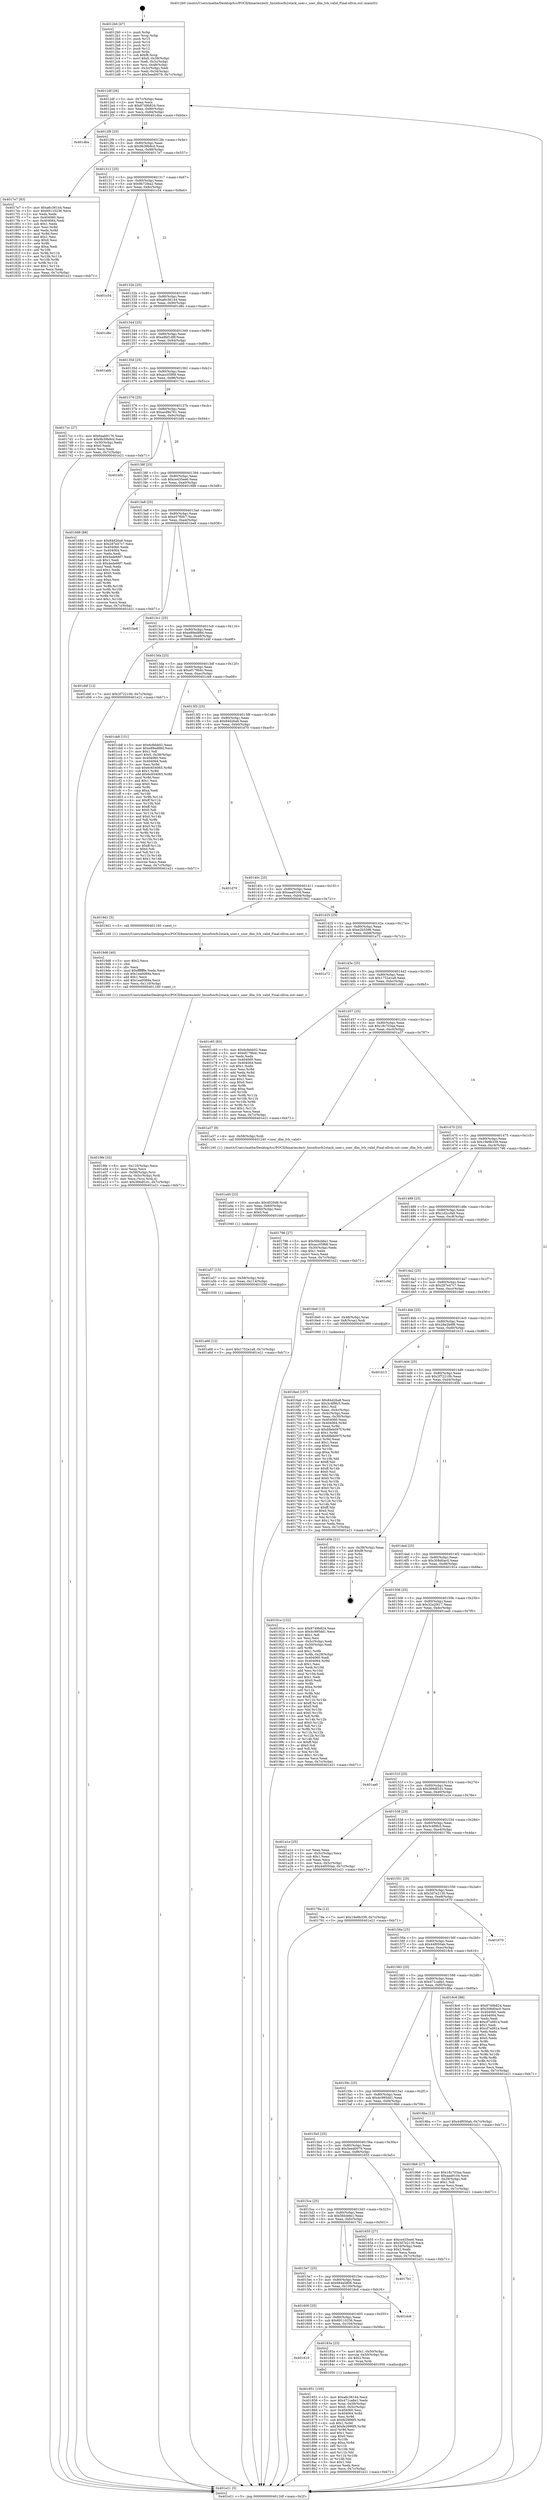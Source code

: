 digraph "0x4012b0" {
  label = "0x4012b0 (/mnt/c/Users/mathe/Desktop/tcc/POCII/binaries/extr_linuxfsocfs2stack_user.c_user_dlm_lvb_valid_Final-ollvm.out::main(0))"
  labelloc = "t"
  node[shape=record]

  Entry [label="",width=0.3,height=0.3,shape=circle,fillcolor=black,style=filled]
  "0x4012df" [label="{
     0x4012df [26]\l
     | [instrs]\l
     &nbsp;&nbsp;0x4012df \<+3\>: mov -0x7c(%rbp),%eax\l
     &nbsp;&nbsp;0x4012e2 \<+2\>: mov %eax,%ecx\l
     &nbsp;&nbsp;0x4012e4 \<+6\>: sub $0x8749b824,%ecx\l
     &nbsp;&nbsp;0x4012ea \<+3\>: mov %eax,-0x80(%rbp)\l
     &nbsp;&nbsp;0x4012ed \<+6\>: mov %ecx,-0x84(%rbp)\l
     &nbsp;&nbsp;0x4012f3 \<+6\>: je 0000000000401dba \<main+0xb0a\>\l
  }"]
  "0x401dba" [label="{
     0x401dba\l
  }", style=dashed]
  "0x4012f9" [label="{
     0x4012f9 [25]\l
     | [instrs]\l
     &nbsp;&nbsp;0x4012f9 \<+5\>: jmp 00000000004012fe \<main+0x4e\>\l
     &nbsp;&nbsp;0x4012fe \<+3\>: mov -0x80(%rbp),%eax\l
     &nbsp;&nbsp;0x401301 \<+5\>: sub $0x9b39b9cd,%eax\l
     &nbsp;&nbsp;0x401306 \<+6\>: mov %eax,-0x88(%rbp)\l
     &nbsp;&nbsp;0x40130c \<+6\>: je 00000000004017e7 \<main+0x537\>\l
  }"]
  Exit [label="",width=0.3,height=0.3,shape=circle,fillcolor=black,style=filled,peripheries=2]
  "0x4017e7" [label="{
     0x4017e7 [83]\l
     | [instrs]\l
     &nbsp;&nbsp;0x4017e7 \<+5\>: mov $0xa6c36144,%eax\l
     &nbsp;&nbsp;0x4017ec \<+5\>: mov $0x69110236,%ecx\l
     &nbsp;&nbsp;0x4017f1 \<+2\>: xor %edx,%edx\l
     &nbsp;&nbsp;0x4017f3 \<+7\>: mov 0x404060,%esi\l
     &nbsp;&nbsp;0x4017fa \<+7\>: mov 0x404064,%edi\l
     &nbsp;&nbsp;0x401801 \<+3\>: sub $0x1,%edx\l
     &nbsp;&nbsp;0x401804 \<+3\>: mov %esi,%r8d\l
     &nbsp;&nbsp;0x401807 \<+3\>: add %edx,%r8d\l
     &nbsp;&nbsp;0x40180a \<+4\>: imul %r8d,%esi\l
     &nbsp;&nbsp;0x40180e \<+3\>: and $0x1,%esi\l
     &nbsp;&nbsp;0x401811 \<+3\>: cmp $0x0,%esi\l
     &nbsp;&nbsp;0x401814 \<+4\>: sete %r9b\l
     &nbsp;&nbsp;0x401818 \<+3\>: cmp $0xa,%edi\l
     &nbsp;&nbsp;0x40181b \<+4\>: setl %r10b\l
     &nbsp;&nbsp;0x40181f \<+3\>: mov %r9b,%r11b\l
     &nbsp;&nbsp;0x401822 \<+3\>: and %r10b,%r11b\l
     &nbsp;&nbsp;0x401825 \<+3\>: xor %r10b,%r9b\l
     &nbsp;&nbsp;0x401828 \<+3\>: or %r9b,%r11b\l
     &nbsp;&nbsp;0x40182b \<+4\>: test $0x1,%r11b\l
     &nbsp;&nbsp;0x40182f \<+3\>: cmovne %ecx,%eax\l
     &nbsp;&nbsp;0x401832 \<+3\>: mov %eax,-0x7c(%rbp)\l
     &nbsp;&nbsp;0x401835 \<+5\>: jmp 0000000000401e21 \<main+0xb71\>\l
  }"]
  "0x401312" [label="{
     0x401312 [25]\l
     | [instrs]\l
     &nbsp;&nbsp;0x401312 \<+5\>: jmp 0000000000401317 \<main+0x67\>\l
     &nbsp;&nbsp;0x401317 \<+3\>: mov -0x80(%rbp),%eax\l
     &nbsp;&nbsp;0x40131a \<+5\>: sub $0x9b72fea2,%eax\l
     &nbsp;&nbsp;0x40131f \<+6\>: mov %eax,-0x8c(%rbp)\l
     &nbsp;&nbsp;0x401325 \<+6\>: je 0000000000401c54 \<main+0x9a4\>\l
  }"]
  "0x401a66" [label="{
     0x401a66 [12]\l
     | [instrs]\l
     &nbsp;&nbsp;0x401a66 \<+7\>: movl $0x1752a1a8,-0x7c(%rbp)\l
     &nbsp;&nbsp;0x401a6d \<+5\>: jmp 0000000000401e21 \<main+0xb71\>\l
  }"]
  "0x401c54" [label="{
     0x401c54\l
  }", style=dashed]
  "0x40132b" [label="{
     0x40132b [25]\l
     | [instrs]\l
     &nbsp;&nbsp;0x40132b \<+5\>: jmp 0000000000401330 \<main+0x80\>\l
     &nbsp;&nbsp;0x401330 \<+3\>: mov -0x80(%rbp),%eax\l
     &nbsp;&nbsp;0x401333 \<+5\>: sub $0xa6c36144,%eax\l
     &nbsp;&nbsp;0x401338 \<+6\>: mov %eax,-0x90(%rbp)\l
     &nbsp;&nbsp;0x40133e \<+6\>: je 0000000000401d8c \<main+0xadc\>\l
  }"]
  "0x401a57" [label="{
     0x401a57 [15]\l
     | [instrs]\l
     &nbsp;&nbsp;0x401a57 \<+4\>: mov -0x58(%rbp),%rdi\l
     &nbsp;&nbsp;0x401a5b \<+6\>: mov %eax,-0x114(%rbp)\l
     &nbsp;&nbsp;0x401a61 \<+5\>: call 0000000000401030 \<free@plt\>\l
     | [calls]\l
     &nbsp;&nbsp;0x401030 \{1\} (unknown)\l
  }"]
  "0x401d8c" [label="{
     0x401d8c\l
  }", style=dashed]
  "0x401344" [label="{
     0x401344 [25]\l
     | [instrs]\l
     &nbsp;&nbsp;0x401344 \<+5\>: jmp 0000000000401349 \<main+0x99\>\l
     &nbsp;&nbsp;0x401349 \<+3\>: mov -0x80(%rbp),%eax\l
     &nbsp;&nbsp;0x40134c \<+5\>: sub $0xa9bf1d9f,%eax\l
     &nbsp;&nbsp;0x401351 \<+6\>: mov %eax,-0x94(%rbp)\l
     &nbsp;&nbsp;0x401357 \<+6\>: je 0000000000401abb \<main+0x80b\>\l
  }"]
  "0x401a40" [label="{
     0x401a40 [23]\l
     | [instrs]\l
     &nbsp;&nbsp;0x401a40 \<+10\>: movabs $0x4020d6,%rdi\l
     &nbsp;&nbsp;0x401a4a \<+3\>: mov %eax,-0x60(%rbp)\l
     &nbsp;&nbsp;0x401a4d \<+3\>: mov -0x60(%rbp),%esi\l
     &nbsp;&nbsp;0x401a50 \<+2\>: mov $0x0,%al\l
     &nbsp;&nbsp;0x401a52 \<+5\>: call 0000000000401040 \<printf@plt\>\l
     | [calls]\l
     &nbsp;&nbsp;0x401040 \{1\} (unknown)\l
  }"]
  "0x401abb" [label="{
     0x401abb\l
  }", style=dashed]
  "0x40135d" [label="{
     0x40135d [25]\l
     | [instrs]\l
     &nbsp;&nbsp;0x40135d \<+5\>: jmp 0000000000401362 \<main+0xb2\>\l
     &nbsp;&nbsp;0x401362 \<+3\>: mov -0x80(%rbp),%eax\l
     &nbsp;&nbsp;0x401365 \<+5\>: sub $0xacc05f68,%eax\l
     &nbsp;&nbsp;0x40136a \<+6\>: mov %eax,-0x98(%rbp)\l
     &nbsp;&nbsp;0x401370 \<+6\>: je 00000000004017cc \<main+0x51c\>\l
  }"]
  "0x4019fe" [label="{
     0x4019fe [32]\l
     | [instrs]\l
     &nbsp;&nbsp;0x4019fe \<+6\>: mov -0x110(%rbp),%ecx\l
     &nbsp;&nbsp;0x401a04 \<+3\>: imul %eax,%ecx\l
     &nbsp;&nbsp;0x401a07 \<+4\>: mov -0x58(%rbp),%rsi\l
     &nbsp;&nbsp;0x401a0b \<+4\>: movslq -0x5c(%rbp),%rdi\l
     &nbsp;&nbsp;0x401a0f \<+3\>: mov %ecx,(%rsi,%rdi,4)\l
     &nbsp;&nbsp;0x401a12 \<+7\>: movl $0x366df1d1,-0x7c(%rbp)\l
     &nbsp;&nbsp;0x401a19 \<+5\>: jmp 0000000000401e21 \<main+0xb71\>\l
  }"]
  "0x4017cc" [label="{
     0x4017cc [27]\l
     | [instrs]\l
     &nbsp;&nbsp;0x4017cc \<+5\>: mov $0x6eab9176,%eax\l
     &nbsp;&nbsp;0x4017d1 \<+5\>: mov $0x9b39b9cd,%ecx\l
     &nbsp;&nbsp;0x4017d6 \<+3\>: mov -0x30(%rbp),%edx\l
     &nbsp;&nbsp;0x4017d9 \<+3\>: cmp $0x0,%edx\l
     &nbsp;&nbsp;0x4017dc \<+3\>: cmove %ecx,%eax\l
     &nbsp;&nbsp;0x4017df \<+3\>: mov %eax,-0x7c(%rbp)\l
     &nbsp;&nbsp;0x4017e2 \<+5\>: jmp 0000000000401e21 \<main+0xb71\>\l
  }"]
  "0x401376" [label="{
     0x401376 [25]\l
     | [instrs]\l
     &nbsp;&nbsp;0x401376 \<+5\>: jmp 000000000040137b \<main+0xcb\>\l
     &nbsp;&nbsp;0x40137b \<+3\>: mov -0x80(%rbp),%eax\l
     &nbsp;&nbsp;0x40137e \<+5\>: sub $0xacd9a761,%eax\l
     &nbsp;&nbsp;0x401383 \<+6\>: mov %eax,-0x9c(%rbp)\l
     &nbsp;&nbsp;0x401389 \<+6\>: je 0000000000401bf4 \<main+0x944\>\l
  }"]
  "0x4019d6" [label="{
     0x4019d6 [40]\l
     | [instrs]\l
     &nbsp;&nbsp;0x4019d6 \<+5\>: mov $0x2,%ecx\l
     &nbsp;&nbsp;0x4019db \<+1\>: cltd\l
     &nbsp;&nbsp;0x4019dc \<+2\>: idiv %ecx\l
     &nbsp;&nbsp;0x4019de \<+6\>: imul $0xfffffffe,%edx,%ecx\l
     &nbsp;&nbsp;0x4019e4 \<+6\>: sub $0x1ea0089a,%ecx\l
     &nbsp;&nbsp;0x4019ea \<+3\>: add $0x1,%ecx\l
     &nbsp;&nbsp;0x4019ed \<+6\>: add $0x1ea0089a,%ecx\l
     &nbsp;&nbsp;0x4019f3 \<+6\>: mov %ecx,-0x110(%rbp)\l
     &nbsp;&nbsp;0x4019f9 \<+5\>: call 0000000000401160 \<next_i\>\l
     | [calls]\l
     &nbsp;&nbsp;0x401160 \{1\} (/mnt/c/Users/mathe/Desktop/tcc/POCII/binaries/extr_linuxfsocfs2stack_user.c_user_dlm_lvb_valid_Final-ollvm.out::next_i)\l
  }"]
  "0x401bf4" [label="{
     0x401bf4\l
  }", style=dashed]
  "0x40138f" [label="{
     0x40138f [25]\l
     | [instrs]\l
     &nbsp;&nbsp;0x40138f \<+5\>: jmp 0000000000401394 \<main+0xe4\>\l
     &nbsp;&nbsp;0x401394 \<+3\>: mov -0x80(%rbp),%eax\l
     &nbsp;&nbsp;0x401397 \<+5\>: sub $0xce435ee6,%eax\l
     &nbsp;&nbsp;0x40139c \<+6\>: mov %eax,-0xa0(%rbp)\l
     &nbsp;&nbsp;0x4013a2 \<+6\>: je 0000000000401688 \<main+0x3d8\>\l
  }"]
  "0x401851" [label="{
     0x401851 [105]\l
     | [instrs]\l
     &nbsp;&nbsp;0x401851 \<+5\>: mov $0xa6c36144,%ecx\l
     &nbsp;&nbsp;0x401856 \<+5\>: mov $0x471ca8e1,%edx\l
     &nbsp;&nbsp;0x40185b \<+4\>: mov %rax,-0x58(%rbp)\l
     &nbsp;&nbsp;0x40185f \<+7\>: movl $0x0,-0x5c(%rbp)\l
     &nbsp;&nbsp;0x401866 \<+7\>: mov 0x404060,%esi\l
     &nbsp;&nbsp;0x40186d \<+8\>: mov 0x404064,%r8d\l
     &nbsp;&nbsp;0x401875 \<+3\>: mov %esi,%r9d\l
     &nbsp;&nbsp;0x401878 \<+7\>: sub $0xfe2996f5,%r9d\l
     &nbsp;&nbsp;0x40187f \<+4\>: sub $0x1,%r9d\l
     &nbsp;&nbsp;0x401883 \<+7\>: add $0xfe2996f5,%r9d\l
     &nbsp;&nbsp;0x40188a \<+4\>: imul %r9d,%esi\l
     &nbsp;&nbsp;0x40188e \<+3\>: and $0x1,%esi\l
     &nbsp;&nbsp;0x401891 \<+3\>: cmp $0x0,%esi\l
     &nbsp;&nbsp;0x401894 \<+4\>: sete %r10b\l
     &nbsp;&nbsp;0x401898 \<+4\>: cmp $0xa,%r8d\l
     &nbsp;&nbsp;0x40189c \<+4\>: setl %r11b\l
     &nbsp;&nbsp;0x4018a0 \<+3\>: mov %r10b,%bl\l
     &nbsp;&nbsp;0x4018a3 \<+3\>: and %r11b,%bl\l
     &nbsp;&nbsp;0x4018a6 \<+3\>: xor %r11b,%r10b\l
     &nbsp;&nbsp;0x4018a9 \<+3\>: or %r10b,%bl\l
     &nbsp;&nbsp;0x4018ac \<+3\>: test $0x1,%bl\l
     &nbsp;&nbsp;0x4018af \<+3\>: cmovne %edx,%ecx\l
     &nbsp;&nbsp;0x4018b2 \<+3\>: mov %ecx,-0x7c(%rbp)\l
     &nbsp;&nbsp;0x4018b5 \<+5\>: jmp 0000000000401e21 \<main+0xb71\>\l
  }"]
  "0x401688" [label="{
     0x401688 [88]\l
     | [instrs]\l
     &nbsp;&nbsp;0x401688 \<+5\>: mov $0x84d26a8,%eax\l
     &nbsp;&nbsp;0x40168d \<+5\>: mov $0x287e47c7,%ecx\l
     &nbsp;&nbsp;0x401692 \<+7\>: mov 0x404060,%edx\l
     &nbsp;&nbsp;0x401699 \<+7\>: mov 0x404064,%esi\l
     &nbsp;&nbsp;0x4016a0 \<+2\>: mov %edx,%edi\l
     &nbsp;&nbsp;0x4016a2 \<+6\>: add $0x4ede66f7,%edi\l
     &nbsp;&nbsp;0x4016a8 \<+3\>: sub $0x1,%edi\l
     &nbsp;&nbsp;0x4016ab \<+6\>: sub $0x4ede66f7,%edi\l
     &nbsp;&nbsp;0x4016b1 \<+3\>: imul %edi,%edx\l
     &nbsp;&nbsp;0x4016b4 \<+3\>: and $0x1,%edx\l
     &nbsp;&nbsp;0x4016b7 \<+3\>: cmp $0x0,%edx\l
     &nbsp;&nbsp;0x4016ba \<+4\>: sete %r8b\l
     &nbsp;&nbsp;0x4016be \<+3\>: cmp $0xa,%esi\l
     &nbsp;&nbsp;0x4016c1 \<+4\>: setl %r9b\l
     &nbsp;&nbsp;0x4016c5 \<+3\>: mov %r8b,%r10b\l
     &nbsp;&nbsp;0x4016c8 \<+3\>: and %r9b,%r10b\l
     &nbsp;&nbsp;0x4016cb \<+3\>: xor %r9b,%r8b\l
     &nbsp;&nbsp;0x4016ce \<+3\>: or %r8b,%r10b\l
     &nbsp;&nbsp;0x4016d1 \<+4\>: test $0x1,%r10b\l
     &nbsp;&nbsp;0x4016d5 \<+3\>: cmovne %ecx,%eax\l
     &nbsp;&nbsp;0x4016d8 \<+3\>: mov %eax,-0x7c(%rbp)\l
     &nbsp;&nbsp;0x4016db \<+5\>: jmp 0000000000401e21 \<main+0xb71\>\l
  }"]
  "0x4013a8" [label="{
     0x4013a8 [25]\l
     | [instrs]\l
     &nbsp;&nbsp;0x4013a8 \<+5\>: jmp 00000000004013ad \<main+0xfd\>\l
     &nbsp;&nbsp;0x4013ad \<+3\>: mov -0x80(%rbp),%eax\l
     &nbsp;&nbsp;0x4013b0 \<+5\>: sub $0xe57f0fc7,%eax\l
     &nbsp;&nbsp;0x4013b5 \<+6\>: mov %eax,-0xa4(%rbp)\l
     &nbsp;&nbsp;0x4013bb \<+6\>: je 0000000000401be8 \<main+0x938\>\l
  }"]
  "0x401619" [label="{
     0x401619\l
  }", style=dashed]
  "0x401be8" [label="{
     0x401be8\l
  }", style=dashed]
  "0x4013c1" [label="{
     0x4013c1 [25]\l
     | [instrs]\l
     &nbsp;&nbsp;0x4013c1 \<+5\>: jmp 00000000004013c6 \<main+0x116\>\l
     &nbsp;&nbsp;0x4013c6 \<+3\>: mov -0x80(%rbp),%eax\l
     &nbsp;&nbsp;0x4013c9 \<+5\>: sub $0xe89ed88d,%eax\l
     &nbsp;&nbsp;0x4013ce \<+6\>: mov %eax,-0xa8(%rbp)\l
     &nbsp;&nbsp;0x4013d4 \<+6\>: je 0000000000401d4f \<main+0xa9f\>\l
  }"]
  "0x40183a" [label="{
     0x40183a [23]\l
     | [instrs]\l
     &nbsp;&nbsp;0x40183a \<+7\>: movl $0x1,-0x50(%rbp)\l
     &nbsp;&nbsp;0x401841 \<+4\>: movslq -0x50(%rbp),%rax\l
     &nbsp;&nbsp;0x401845 \<+4\>: shl $0x2,%rax\l
     &nbsp;&nbsp;0x401849 \<+3\>: mov %rax,%rdi\l
     &nbsp;&nbsp;0x40184c \<+5\>: call 0000000000401050 \<malloc@plt\>\l
     | [calls]\l
     &nbsp;&nbsp;0x401050 \{1\} (unknown)\l
  }"]
  "0x401d4f" [label="{
     0x401d4f [12]\l
     | [instrs]\l
     &nbsp;&nbsp;0x401d4f \<+7\>: movl $0x2f72210b,-0x7c(%rbp)\l
     &nbsp;&nbsp;0x401d56 \<+5\>: jmp 0000000000401e21 \<main+0xb71\>\l
  }"]
  "0x4013da" [label="{
     0x4013da [25]\l
     | [instrs]\l
     &nbsp;&nbsp;0x4013da \<+5\>: jmp 00000000004013df \<main+0x12f\>\l
     &nbsp;&nbsp;0x4013df \<+3\>: mov -0x80(%rbp),%eax\l
     &nbsp;&nbsp;0x4013e2 \<+5\>: sub $0xef179b4c,%eax\l
     &nbsp;&nbsp;0x4013e7 \<+6\>: mov %eax,-0xac(%rbp)\l
     &nbsp;&nbsp;0x4013ed \<+6\>: je 0000000000401cb8 \<main+0xa08\>\l
  }"]
  "0x401600" [label="{
     0x401600 [25]\l
     | [instrs]\l
     &nbsp;&nbsp;0x401600 \<+5\>: jmp 0000000000401605 \<main+0x355\>\l
     &nbsp;&nbsp;0x401605 \<+3\>: mov -0x80(%rbp),%eax\l
     &nbsp;&nbsp;0x401608 \<+5\>: sub $0x69110236,%eax\l
     &nbsp;&nbsp;0x40160d \<+6\>: mov %eax,-0x104(%rbp)\l
     &nbsp;&nbsp;0x401613 \<+6\>: je 000000000040183a \<main+0x58a\>\l
  }"]
  "0x401cb8" [label="{
     0x401cb8 [151]\l
     | [instrs]\l
     &nbsp;&nbsp;0x401cb8 \<+5\>: mov $0x6cfebb02,%eax\l
     &nbsp;&nbsp;0x401cbd \<+5\>: mov $0xe89ed88d,%ecx\l
     &nbsp;&nbsp;0x401cc2 \<+2\>: mov $0x1,%dl\l
     &nbsp;&nbsp;0x401cc4 \<+7\>: movl $0x0,-0x38(%rbp)\l
     &nbsp;&nbsp;0x401ccb \<+7\>: mov 0x404060,%esi\l
     &nbsp;&nbsp;0x401cd2 \<+7\>: mov 0x404064,%edi\l
     &nbsp;&nbsp;0x401cd9 \<+3\>: mov %esi,%r8d\l
     &nbsp;&nbsp;0x401cdc \<+7\>: sub $0x6c654065,%r8d\l
     &nbsp;&nbsp;0x401ce3 \<+4\>: sub $0x1,%r8d\l
     &nbsp;&nbsp;0x401ce7 \<+7\>: add $0x6c654065,%r8d\l
     &nbsp;&nbsp;0x401cee \<+4\>: imul %r8d,%esi\l
     &nbsp;&nbsp;0x401cf2 \<+3\>: and $0x1,%esi\l
     &nbsp;&nbsp;0x401cf5 \<+3\>: cmp $0x0,%esi\l
     &nbsp;&nbsp;0x401cf8 \<+4\>: sete %r9b\l
     &nbsp;&nbsp;0x401cfc \<+3\>: cmp $0xa,%edi\l
     &nbsp;&nbsp;0x401cff \<+4\>: setl %r10b\l
     &nbsp;&nbsp;0x401d03 \<+3\>: mov %r9b,%r11b\l
     &nbsp;&nbsp;0x401d06 \<+4\>: xor $0xff,%r11b\l
     &nbsp;&nbsp;0x401d0a \<+3\>: mov %r10b,%bl\l
     &nbsp;&nbsp;0x401d0d \<+3\>: xor $0xff,%bl\l
     &nbsp;&nbsp;0x401d10 \<+3\>: xor $0x0,%dl\l
     &nbsp;&nbsp;0x401d13 \<+3\>: mov %r11b,%r14b\l
     &nbsp;&nbsp;0x401d16 \<+4\>: and $0x0,%r14b\l
     &nbsp;&nbsp;0x401d1a \<+3\>: and %dl,%r9b\l
     &nbsp;&nbsp;0x401d1d \<+3\>: mov %bl,%r15b\l
     &nbsp;&nbsp;0x401d20 \<+4\>: and $0x0,%r15b\l
     &nbsp;&nbsp;0x401d24 \<+3\>: and %dl,%r10b\l
     &nbsp;&nbsp;0x401d27 \<+3\>: or %r9b,%r14b\l
     &nbsp;&nbsp;0x401d2a \<+3\>: or %r10b,%r15b\l
     &nbsp;&nbsp;0x401d2d \<+3\>: xor %r15b,%r14b\l
     &nbsp;&nbsp;0x401d30 \<+3\>: or %bl,%r11b\l
     &nbsp;&nbsp;0x401d33 \<+4\>: xor $0xff,%r11b\l
     &nbsp;&nbsp;0x401d37 \<+3\>: or $0x0,%dl\l
     &nbsp;&nbsp;0x401d3a \<+3\>: and %dl,%r11b\l
     &nbsp;&nbsp;0x401d3d \<+3\>: or %r11b,%r14b\l
     &nbsp;&nbsp;0x401d40 \<+4\>: test $0x1,%r14b\l
     &nbsp;&nbsp;0x401d44 \<+3\>: cmovne %ecx,%eax\l
     &nbsp;&nbsp;0x401d47 \<+3\>: mov %eax,-0x7c(%rbp)\l
     &nbsp;&nbsp;0x401d4a \<+5\>: jmp 0000000000401e21 \<main+0xb71\>\l
  }"]
  "0x4013f3" [label="{
     0x4013f3 [25]\l
     | [instrs]\l
     &nbsp;&nbsp;0x4013f3 \<+5\>: jmp 00000000004013f8 \<main+0x148\>\l
     &nbsp;&nbsp;0x4013f8 \<+3\>: mov -0x80(%rbp),%eax\l
     &nbsp;&nbsp;0x4013fb \<+5\>: sub $0x84d26a8,%eax\l
     &nbsp;&nbsp;0x401400 \<+6\>: mov %eax,-0xb0(%rbp)\l
     &nbsp;&nbsp;0x401406 \<+6\>: je 0000000000401d70 \<main+0xac0\>\l
  }"]
  "0x401dc6" [label="{
     0x401dc6\l
  }", style=dashed]
  "0x401d70" [label="{
     0x401d70\l
  }", style=dashed]
  "0x40140c" [label="{
     0x40140c [25]\l
     | [instrs]\l
     &nbsp;&nbsp;0x40140c \<+5\>: jmp 0000000000401411 \<main+0x161\>\l
     &nbsp;&nbsp;0x401411 \<+3\>: mov -0x80(%rbp),%eax\l
     &nbsp;&nbsp;0x401414 \<+5\>: sub $0xaaa9104,%eax\l
     &nbsp;&nbsp;0x401419 \<+6\>: mov %eax,-0xb4(%rbp)\l
     &nbsp;&nbsp;0x40141f \<+6\>: je 00000000004019d1 \<main+0x721\>\l
  }"]
  "0x4015e7" [label="{
     0x4015e7 [25]\l
     | [instrs]\l
     &nbsp;&nbsp;0x4015e7 \<+5\>: jmp 00000000004015ec \<main+0x33c\>\l
     &nbsp;&nbsp;0x4015ec \<+3\>: mov -0x80(%rbp),%eax\l
     &nbsp;&nbsp;0x4015ef \<+5\>: sub $0x684a5806,%eax\l
     &nbsp;&nbsp;0x4015f4 \<+6\>: mov %eax,-0x100(%rbp)\l
     &nbsp;&nbsp;0x4015fa \<+6\>: je 0000000000401dc6 \<main+0xb16\>\l
  }"]
  "0x4019d1" [label="{
     0x4019d1 [5]\l
     | [instrs]\l
     &nbsp;&nbsp;0x4019d1 \<+5\>: call 0000000000401160 \<next_i\>\l
     | [calls]\l
     &nbsp;&nbsp;0x401160 \{1\} (/mnt/c/Users/mathe/Desktop/tcc/POCII/binaries/extr_linuxfsocfs2stack_user.c_user_dlm_lvb_valid_Final-ollvm.out::next_i)\l
  }"]
  "0x401425" [label="{
     0x401425 [25]\l
     | [instrs]\l
     &nbsp;&nbsp;0x401425 \<+5\>: jmp 000000000040142a \<main+0x17a\>\l
     &nbsp;&nbsp;0x40142a \<+3\>: mov -0x80(%rbp),%eax\l
     &nbsp;&nbsp;0x40142d \<+5\>: sub $0xe2b5596,%eax\l
     &nbsp;&nbsp;0x401432 \<+6\>: mov %eax,-0xb8(%rbp)\l
     &nbsp;&nbsp;0x401438 \<+6\>: je 0000000000401a72 \<main+0x7c2\>\l
  }"]
  "0x4017b1" [label="{
     0x4017b1\l
  }", style=dashed]
  "0x401a72" [label="{
     0x401a72\l
  }", style=dashed]
  "0x40143e" [label="{
     0x40143e [25]\l
     | [instrs]\l
     &nbsp;&nbsp;0x40143e \<+5\>: jmp 0000000000401443 \<main+0x193\>\l
     &nbsp;&nbsp;0x401443 \<+3\>: mov -0x80(%rbp),%eax\l
     &nbsp;&nbsp;0x401446 \<+5\>: sub $0x1752a1a8,%eax\l
     &nbsp;&nbsp;0x40144b \<+6\>: mov %eax,-0xbc(%rbp)\l
     &nbsp;&nbsp;0x401451 \<+6\>: je 0000000000401c65 \<main+0x9b5\>\l
  }"]
  "0x4016ed" [label="{
     0x4016ed [157]\l
     | [instrs]\l
     &nbsp;&nbsp;0x4016ed \<+5\>: mov $0x84d26a8,%ecx\l
     &nbsp;&nbsp;0x4016f2 \<+5\>: mov $0x3c4f9fc5,%edx\l
     &nbsp;&nbsp;0x4016f7 \<+3\>: mov $0x1,%sil\l
     &nbsp;&nbsp;0x4016fa \<+3\>: mov %eax,-0x4c(%rbp)\l
     &nbsp;&nbsp;0x4016fd \<+3\>: mov -0x4c(%rbp),%eax\l
     &nbsp;&nbsp;0x401700 \<+3\>: mov %eax,-0x30(%rbp)\l
     &nbsp;&nbsp;0x401703 \<+7\>: mov 0x404060,%eax\l
     &nbsp;&nbsp;0x40170a \<+8\>: mov 0x404064,%r8d\l
     &nbsp;&nbsp;0x401712 \<+3\>: mov %eax,%r9d\l
     &nbsp;&nbsp;0x401715 \<+7\>: sub $0x68eb097f,%r9d\l
     &nbsp;&nbsp;0x40171c \<+4\>: sub $0x1,%r9d\l
     &nbsp;&nbsp;0x401720 \<+7\>: add $0x68eb097f,%r9d\l
     &nbsp;&nbsp;0x401727 \<+4\>: imul %r9d,%eax\l
     &nbsp;&nbsp;0x40172b \<+3\>: and $0x1,%eax\l
     &nbsp;&nbsp;0x40172e \<+3\>: cmp $0x0,%eax\l
     &nbsp;&nbsp;0x401731 \<+4\>: sete %r10b\l
     &nbsp;&nbsp;0x401735 \<+4\>: cmp $0xa,%r8d\l
     &nbsp;&nbsp;0x401739 \<+4\>: setl %r11b\l
     &nbsp;&nbsp;0x40173d \<+3\>: mov %r10b,%bl\l
     &nbsp;&nbsp;0x401740 \<+3\>: xor $0xff,%bl\l
     &nbsp;&nbsp;0x401743 \<+3\>: mov %r11b,%r14b\l
     &nbsp;&nbsp;0x401746 \<+4\>: xor $0xff,%r14b\l
     &nbsp;&nbsp;0x40174a \<+4\>: xor $0x0,%sil\l
     &nbsp;&nbsp;0x40174e \<+3\>: mov %bl,%r15b\l
     &nbsp;&nbsp;0x401751 \<+4\>: and $0x0,%r15b\l
     &nbsp;&nbsp;0x401755 \<+3\>: and %sil,%r10b\l
     &nbsp;&nbsp;0x401758 \<+3\>: mov %r14b,%r12b\l
     &nbsp;&nbsp;0x40175b \<+4\>: and $0x0,%r12b\l
     &nbsp;&nbsp;0x40175f \<+3\>: and %sil,%r11b\l
     &nbsp;&nbsp;0x401762 \<+3\>: or %r10b,%r15b\l
     &nbsp;&nbsp;0x401765 \<+3\>: or %r11b,%r12b\l
     &nbsp;&nbsp;0x401768 \<+3\>: xor %r12b,%r15b\l
     &nbsp;&nbsp;0x40176b \<+3\>: or %r14b,%bl\l
     &nbsp;&nbsp;0x40176e \<+3\>: xor $0xff,%bl\l
     &nbsp;&nbsp;0x401771 \<+4\>: or $0x0,%sil\l
     &nbsp;&nbsp;0x401775 \<+3\>: and %sil,%bl\l
     &nbsp;&nbsp;0x401778 \<+3\>: or %bl,%r15b\l
     &nbsp;&nbsp;0x40177b \<+4\>: test $0x1,%r15b\l
     &nbsp;&nbsp;0x40177f \<+3\>: cmovne %edx,%ecx\l
     &nbsp;&nbsp;0x401782 \<+3\>: mov %ecx,-0x7c(%rbp)\l
     &nbsp;&nbsp;0x401785 \<+5\>: jmp 0000000000401e21 \<main+0xb71\>\l
  }"]
  "0x401c65" [label="{
     0x401c65 [83]\l
     | [instrs]\l
     &nbsp;&nbsp;0x401c65 \<+5\>: mov $0x6cfebb02,%eax\l
     &nbsp;&nbsp;0x401c6a \<+5\>: mov $0xef179b4c,%ecx\l
     &nbsp;&nbsp;0x401c6f \<+2\>: xor %edx,%edx\l
     &nbsp;&nbsp;0x401c71 \<+7\>: mov 0x404060,%esi\l
     &nbsp;&nbsp;0x401c78 \<+7\>: mov 0x404064,%edi\l
     &nbsp;&nbsp;0x401c7f \<+3\>: sub $0x1,%edx\l
     &nbsp;&nbsp;0x401c82 \<+3\>: mov %esi,%r8d\l
     &nbsp;&nbsp;0x401c85 \<+3\>: add %edx,%r8d\l
     &nbsp;&nbsp;0x401c88 \<+4\>: imul %r8d,%esi\l
     &nbsp;&nbsp;0x401c8c \<+3\>: and $0x1,%esi\l
     &nbsp;&nbsp;0x401c8f \<+3\>: cmp $0x0,%esi\l
     &nbsp;&nbsp;0x401c92 \<+4\>: sete %r9b\l
     &nbsp;&nbsp;0x401c96 \<+3\>: cmp $0xa,%edi\l
     &nbsp;&nbsp;0x401c99 \<+4\>: setl %r10b\l
     &nbsp;&nbsp;0x401c9d \<+3\>: mov %r9b,%r11b\l
     &nbsp;&nbsp;0x401ca0 \<+3\>: and %r10b,%r11b\l
     &nbsp;&nbsp;0x401ca3 \<+3\>: xor %r10b,%r9b\l
     &nbsp;&nbsp;0x401ca6 \<+3\>: or %r9b,%r11b\l
     &nbsp;&nbsp;0x401ca9 \<+4\>: test $0x1,%r11b\l
     &nbsp;&nbsp;0x401cad \<+3\>: cmovne %ecx,%eax\l
     &nbsp;&nbsp;0x401cb0 \<+3\>: mov %eax,-0x7c(%rbp)\l
     &nbsp;&nbsp;0x401cb3 \<+5\>: jmp 0000000000401e21 \<main+0xb71\>\l
  }"]
  "0x401457" [label="{
     0x401457 [25]\l
     | [instrs]\l
     &nbsp;&nbsp;0x401457 \<+5\>: jmp 000000000040145c \<main+0x1ac\>\l
     &nbsp;&nbsp;0x40145c \<+3\>: mov -0x80(%rbp),%eax\l
     &nbsp;&nbsp;0x40145f \<+5\>: sub $0x18c703aa,%eax\l
     &nbsp;&nbsp;0x401464 \<+6\>: mov %eax,-0xc0(%rbp)\l
     &nbsp;&nbsp;0x40146a \<+6\>: je 0000000000401a37 \<main+0x787\>\l
  }"]
  "0x4012b0" [label="{
     0x4012b0 [47]\l
     | [instrs]\l
     &nbsp;&nbsp;0x4012b0 \<+1\>: push %rbp\l
     &nbsp;&nbsp;0x4012b1 \<+3\>: mov %rsp,%rbp\l
     &nbsp;&nbsp;0x4012b4 \<+2\>: push %r15\l
     &nbsp;&nbsp;0x4012b6 \<+2\>: push %r14\l
     &nbsp;&nbsp;0x4012b8 \<+2\>: push %r13\l
     &nbsp;&nbsp;0x4012ba \<+2\>: push %r12\l
     &nbsp;&nbsp;0x4012bc \<+1\>: push %rbx\l
     &nbsp;&nbsp;0x4012bd \<+7\>: sub $0xf8,%rsp\l
     &nbsp;&nbsp;0x4012c4 \<+7\>: movl $0x0,-0x38(%rbp)\l
     &nbsp;&nbsp;0x4012cb \<+3\>: mov %edi,-0x3c(%rbp)\l
     &nbsp;&nbsp;0x4012ce \<+4\>: mov %rsi,-0x48(%rbp)\l
     &nbsp;&nbsp;0x4012d2 \<+3\>: mov -0x3c(%rbp),%edi\l
     &nbsp;&nbsp;0x4012d5 \<+3\>: mov %edi,-0x34(%rbp)\l
     &nbsp;&nbsp;0x4012d8 \<+7\>: movl $0x5eed0079,-0x7c(%rbp)\l
  }"]
  "0x401a37" [label="{
     0x401a37 [9]\l
     | [instrs]\l
     &nbsp;&nbsp;0x401a37 \<+4\>: mov -0x58(%rbp),%rdi\l
     &nbsp;&nbsp;0x401a3b \<+5\>: call 0000000000401240 \<user_dlm_lvb_valid\>\l
     | [calls]\l
     &nbsp;&nbsp;0x401240 \{1\} (/mnt/c/Users/mathe/Desktop/tcc/POCII/binaries/extr_linuxfsocfs2stack_user.c_user_dlm_lvb_valid_Final-ollvm.out::user_dlm_lvb_valid)\l
  }"]
  "0x401470" [label="{
     0x401470 [25]\l
     | [instrs]\l
     &nbsp;&nbsp;0x401470 \<+5\>: jmp 0000000000401475 \<main+0x1c5\>\l
     &nbsp;&nbsp;0x401475 \<+3\>: mov -0x80(%rbp),%eax\l
     &nbsp;&nbsp;0x401478 \<+5\>: sub $0x19e9b339,%eax\l
     &nbsp;&nbsp;0x40147d \<+6\>: mov %eax,-0xc4(%rbp)\l
     &nbsp;&nbsp;0x401483 \<+6\>: je 0000000000401796 \<main+0x4e6\>\l
  }"]
  "0x401e21" [label="{
     0x401e21 [5]\l
     | [instrs]\l
     &nbsp;&nbsp;0x401e21 \<+5\>: jmp 00000000004012df \<main+0x2f\>\l
  }"]
  "0x401796" [label="{
     0x401796 [27]\l
     | [instrs]\l
     &nbsp;&nbsp;0x401796 \<+5\>: mov $0x5fdcb6e1,%eax\l
     &nbsp;&nbsp;0x40179b \<+5\>: mov $0xacc05f68,%ecx\l
     &nbsp;&nbsp;0x4017a0 \<+3\>: mov -0x30(%rbp),%edx\l
     &nbsp;&nbsp;0x4017a3 \<+3\>: cmp $0x1,%edx\l
     &nbsp;&nbsp;0x4017a6 \<+3\>: cmovl %ecx,%eax\l
     &nbsp;&nbsp;0x4017a9 \<+3\>: mov %eax,-0x7c(%rbp)\l
     &nbsp;&nbsp;0x4017ac \<+5\>: jmp 0000000000401e21 \<main+0xb71\>\l
  }"]
  "0x401489" [label="{
     0x401489 [25]\l
     | [instrs]\l
     &nbsp;&nbsp;0x401489 \<+5\>: jmp 000000000040148e \<main+0x1de\>\l
     &nbsp;&nbsp;0x40148e \<+3\>: mov -0x80(%rbp),%eax\l
     &nbsp;&nbsp;0x401491 \<+5\>: sub $0x1d2ccfa9,%eax\l
     &nbsp;&nbsp;0x401496 \<+6\>: mov %eax,-0xc8(%rbp)\l
     &nbsp;&nbsp;0x40149c \<+6\>: je 0000000000401c0d \<main+0x95d\>\l
  }"]
  "0x4015ce" [label="{
     0x4015ce [25]\l
     | [instrs]\l
     &nbsp;&nbsp;0x4015ce \<+5\>: jmp 00000000004015d3 \<main+0x323\>\l
     &nbsp;&nbsp;0x4015d3 \<+3\>: mov -0x80(%rbp),%eax\l
     &nbsp;&nbsp;0x4015d6 \<+5\>: sub $0x5fdcb6e1,%eax\l
     &nbsp;&nbsp;0x4015db \<+6\>: mov %eax,-0xfc(%rbp)\l
     &nbsp;&nbsp;0x4015e1 \<+6\>: je 00000000004017b1 \<main+0x501\>\l
  }"]
  "0x401c0d" [label="{
     0x401c0d\l
  }", style=dashed]
  "0x4014a2" [label="{
     0x4014a2 [25]\l
     | [instrs]\l
     &nbsp;&nbsp;0x4014a2 \<+5\>: jmp 00000000004014a7 \<main+0x1f7\>\l
     &nbsp;&nbsp;0x4014a7 \<+3\>: mov -0x80(%rbp),%eax\l
     &nbsp;&nbsp;0x4014aa \<+5\>: sub $0x287e47c7,%eax\l
     &nbsp;&nbsp;0x4014af \<+6\>: mov %eax,-0xcc(%rbp)\l
     &nbsp;&nbsp;0x4014b5 \<+6\>: je 00000000004016e0 \<main+0x430\>\l
  }"]
  "0x401655" [label="{
     0x401655 [27]\l
     | [instrs]\l
     &nbsp;&nbsp;0x401655 \<+5\>: mov $0xce435ee6,%eax\l
     &nbsp;&nbsp;0x40165a \<+5\>: mov $0x3d7e2130,%ecx\l
     &nbsp;&nbsp;0x40165f \<+3\>: mov -0x34(%rbp),%edx\l
     &nbsp;&nbsp;0x401662 \<+3\>: cmp $0x2,%edx\l
     &nbsp;&nbsp;0x401665 \<+3\>: cmovne %ecx,%eax\l
     &nbsp;&nbsp;0x401668 \<+3\>: mov %eax,-0x7c(%rbp)\l
     &nbsp;&nbsp;0x40166b \<+5\>: jmp 0000000000401e21 \<main+0xb71\>\l
  }"]
  "0x4016e0" [label="{
     0x4016e0 [13]\l
     | [instrs]\l
     &nbsp;&nbsp;0x4016e0 \<+4\>: mov -0x48(%rbp),%rax\l
     &nbsp;&nbsp;0x4016e4 \<+4\>: mov 0x8(%rax),%rdi\l
     &nbsp;&nbsp;0x4016e8 \<+5\>: call 0000000000401060 \<atoi@plt\>\l
     | [calls]\l
     &nbsp;&nbsp;0x401060 \{1\} (unknown)\l
  }"]
  "0x4014bb" [label="{
     0x4014bb [25]\l
     | [instrs]\l
     &nbsp;&nbsp;0x4014bb \<+5\>: jmp 00000000004014c0 \<main+0x210\>\l
     &nbsp;&nbsp;0x4014c0 \<+3\>: mov -0x80(%rbp),%eax\l
     &nbsp;&nbsp;0x4014c3 \<+5\>: sub $0x28e2b6f6,%eax\l
     &nbsp;&nbsp;0x4014c8 \<+6\>: mov %eax,-0xd0(%rbp)\l
     &nbsp;&nbsp;0x4014ce \<+6\>: je 0000000000401b13 \<main+0x863\>\l
  }"]
  "0x4015b5" [label="{
     0x4015b5 [25]\l
     | [instrs]\l
     &nbsp;&nbsp;0x4015b5 \<+5\>: jmp 00000000004015ba \<main+0x30a\>\l
     &nbsp;&nbsp;0x4015ba \<+3\>: mov -0x80(%rbp),%eax\l
     &nbsp;&nbsp;0x4015bd \<+5\>: sub $0x5eed0079,%eax\l
     &nbsp;&nbsp;0x4015c2 \<+6\>: mov %eax,-0xf8(%rbp)\l
     &nbsp;&nbsp;0x4015c8 \<+6\>: je 0000000000401655 \<main+0x3a5\>\l
  }"]
  "0x401b13" [label="{
     0x401b13\l
  }", style=dashed]
  "0x4014d4" [label="{
     0x4014d4 [25]\l
     | [instrs]\l
     &nbsp;&nbsp;0x4014d4 \<+5\>: jmp 00000000004014d9 \<main+0x229\>\l
     &nbsp;&nbsp;0x4014d9 \<+3\>: mov -0x80(%rbp),%eax\l
     &nbsp;&nbsp;0x4014dc \<+5\>: sub $0x2f72210b,%eax\l
     &nbsp;&nbsp;0x4014e1 \<+6\>: mov %eax,-0xd4(%rbp)\l
     &nbsp;&nbsp;0x4014e7 \<+6\>: je 0000000000401d5b \<main+0xaab\>\l
  }"]
  "0x4019b6" [label="{
     0x4019b6 [27]\l
     | [instrs]\l
     &nbsp;&nbsp;0x4019b6 \<+5\>: mov $0x18c703aa,%eax\l
     &nbsp;&nbsp;0x4019bb \<+5\>: mov $0xaaa9104,%ecx\l
     &nbsp;&nbsp;0x4019c0 \<+3\>: mov -0x29(%rbp),%dl\l
     &nbsp;&nbsp;0x4019c3 \<+3\>: test $0x1,%dl\l
     &nbsp;&nbsp;0x4019c6 \<+3\>: cmovne %ecx,%eax\l
     &nbsp;&nbsp;0x4019c9 \<+3\>: mov %eax,-0x7c(%rbp)\l
     &nbsp;&nbsp;0x4019cc \<+5\>: jmp 0000000000401e21 \<main+0xb71\>\l
  }"]
  "0x401d5b" [label="{
     0x401d5b [21]\l
     | [instrs]\l
     &nbsp;&nbsp;0x401d5b \<+3\>: mov -0x38(%rbp),%eax\l
     &nbsp;&nbsp;0x401d5e \<+7\>: add $0xf8,%rsp\l
     &nbsp;&nbsp;0x401d65 \<+1\>: pop %rbx\l
     &nbsp;&nbsp;0x401d66 \<+2\>: pop %r12\l
     &nbsp;&nbsp;0x401d68 \<+2\>: pop %r13\l
     &nbsp;&nbsp;0x401d6a \<+2\>: pop %r14\l
     &nbsp;&nbsp;0x401d6c \<+2\>: pop %r15\l
     &nbsp;&nbsp;0x401d6e \<+1\>: pop %rbp\l
     &nbsp;&nbsp;0x401d6f \<+1\>: ret\l
  }"]
  "0x4014ed" [label="{
     0x4014ed [25]\l
     | [instrs]\l
     &nbsp;&nbsp;0x4014ed \<+5\>: jmp 00000000004014f2 \<main+0x242\>\l
     &nbsp;&nbsp;0x4014f2 \<+3\>: mov -0x80(%rbp),%eax\l
     &nbsp;&nbsp;0x4014f5 \<+5\>: sub $0x308d0ac0,%eax\l
     &nbsp;&nbsp;0x4014fa \<+6\>: mov %eax,-0xd8(%rbp)\l
     &nbsp;&nbsp;0x401500 \<+6\>: je 000000000040191e \<main+0x66e\>\l
  }"]
  "0x40159c" [label="{
     0x40159c [25]\l
     | [instrs]\l
     &nbsp;&nbsp;0x40159c \<+5\>: jmp 00000000004015a1 \<main+0x2f1\>\l
     &nbsp;&nbsp;0x4015a1 \<+3\>: mov -0x80(%rbp),%eax\l
     &nbsp;&nbsp;0x4015a4 \<+5\>: sub $0x4c995dd1,%eax\l
     &nbsp;&nbsp;0x4015a9 \<+6\>: mov %eax,-0xf4(%rbp)\l
     &nbsp;&nbsp;0x4015af \<+6\>: je 00000000004019b6 \<main+0x706\>\l
  }"]
  "0x40191e" [label="{
     0x40191e [152]\l
     | [instrs]\l
     &nbsp;&nbsp;0x40191e \<+5\>: mov $0x8749b824,%eax\l
     &nbsp;&nbsp;0x401923 \<+5\>: mov $0x4c995dd1,%ecx\l
     &nbsp;&nbsp;0x401928 \<+2\>: mov $0x1,%dl\l
     &nbsp;&nbsp;0x40192a \<+2\>: xor %esi,%esi\l
     &nbsp;&nbsp;0x40192c \<+3\>: mov -0x5c(%rbp),%edi\l
     &nbsp;&nbsp;0x40192f \<+3\>: cmp -0x50(%rbp),%edi\l
     &nbsp;&nbsp;0x401932 \<+4\>: setl %r8b\l
     &nbsp;&nbsp;0x401936 \<+4\>: and $0x1,%r8b\l
     &nbsp;&nbsp;0x40193a \<+4\>: mov %r8b,-0x29(%rbp)\l
     &nbsp;&nbsp;0x40193e \<+7\>: mov 0x404060,%edi\l
     &nbsp;&nbsp;0x401945 \<+8\>: mov 0x404064,%r9d\l
     &nbsp;&nbsp;0x40194d \<+3\>: sub $0x1,%esi\l
     &nbsp;&nbsp;0x401950 \<+3\>: mov %edi,%r10d\l
     &nbsp;&nbsp;0x401953 \<+3\>: add %esi,%r10d\l
     &nbsp;&nbsp;0x401956 \<+4\>: imul %r10d,%edi\l
     &nbsp;&nbsp;0x40195a \<+3\>: and $0x1,%edi\l
     &nbsp;&nbsp;0x40195d \<+3\>: cmp $0x0,%edi\l
     &nbsp;&nbsp;0x401960 \<+4\>: sete %r8b\l
     &nbsp;&nbsp;0x401964 \<+4\>: cmp $0xa,%r9d\l
     &nbsp;&nbsp;0x401968 \<+4\>: setl %r11b\l
     &nbsp;&nbsp;0x40196c \<+3\>: mov %r8b,%bl\l
     &nbsp;&nbsp;0x40196f \<+3\>: xor $0xff,%bl\l
     &nbsp;&nbsp;0x401972 \<+3\>: mov %r11b,%r14b\l
     &nbsp;&nbsp;0x401975 \<+4\>: xor $0xff,%r14b\l
     &nbsp;&nbsp;0x401979 \<+3\>: xor $0x0,%dl\l
     &nbsp;&nbsp;0x40197c \<+3\>: mov %bl,%r15b\l
     &nbsp;&nbsp;0x40197f \<+4\>: and $0x0,%r15b\l
     &nbsp;&nbsp;0x401983 \<+3\>: and %dl,%r8b\l
     &nbsp;&nbsp;0x401986 \<+3\>: mov %r14b,%r12b\l
     &nbsp;&nbsp;0x401989 \<+4\>: and $0x0,%r12b\l
     &nbsp;&nbsp;0x40198d \<+3\>: and %dl,%r11b\l
     &nbsp;&nbsp;0x401990 \<+3\>: or %r8b,%r15b\l
     &nbsp;&nbsp;0x401993 \<+3\>: or %r11b,%r12b\l
     &nbsp;&nbsp;0x401996 \<+3\>: xor %r12b,%r15b\l
     &nbsp;&nbsp;0x401999 \<+3\>: or %r14b,%bl\l
     &nbsp;&nbsp;0x40199c \<+3\>: xor $0xff,%bl\l
     &nbsp;&nbsp;0x40199f \<+3\>: or $0x0,%dl\l
     &nbsp;&nbsp;0x4019a2 \<+2\>: and %dl,%bl\l
     &nbsp;&nbsp;0x4019a4 \<+3\>: or %bl,%r15b\l
     &nbsp;&nbsp;0x4019a7 \<+4\>: test $0x1,%r15b\l
     &nbsp;&nbsp;0x4019ab \<+3\>: cmovne %ecx,%eax\l
     &nbsp;&nbsp;0x4019ae \<+3\>: mov %eax,-0x7c(%rbp)\l
     &nbsp;&nbsp;0x4019b1 \<+5\>: jmp 0000000000401e21 \<main+0xb71\>\l
  }"]
  "0x401506" [label="{
     0x401506 [25]\l
     | [instrs]\l
     &nbsp;&nbsp;0x401506 \<+5\>: jmp 000000000040150b \<main+0x25b\>\l
     &nbsp;&nbsp;0x40150b \<+3\>: mov -0x80(%rbp),%eax\l
     &nbsp;&nbsp;0x40150e \<+5\>: sub $0x32a2f417,%eax\l
     &nbsp;&nbsp;0x401513 \<+6\>: mov %eax,-0xdc(%rbp)\l
     &nbsp;&nbsp;0x401519 \<+6\>: je 0000000000401aa0 \<main+0x7f0\>\l
  }"]
  "0x4018ba" [label="{
     0x4018ba [12]\l
     | [instrs]\l
     &nbsp;&nbsp;0x4018ba \<+7\>: movl $0x44f050ab,-0x7c(%rbp)\l
     &nbsp;&nbsp;0x4018c1 \<+5\>: jmp 0000000000401e21 \<main+0xb71\>\l
  }"]
  "0x401aa0" [label="{
     0x401aa0\l
  }", style=dashed]
  "0x40151f" [label="{
     0x40151f [25]\l
     | [instrs]\l
     &nbsp;&nbsp;0x40151f \<+5\>: jmp 0000000000401524 \<main+0x274\>\l
     &nbsp;&nbsp;0x401524 \<+3\>: mov -0x80(%rbp),%eax\l
     &nbsp;&nbsp;0x401527 \<+5\>: sub $0x366df1d1,%eax\l
     &nbsp;&nbsp;0x40152c \<+6\>: mov %eax,-0xe0(%rbp)\l
     &nbsp;&nbsp;0x401532 \<+6\>: je 0000000000401a1e \<main+0x76e\>\l
  }"]
  "0x401583" [label="{
     0x401583 [25]\l
     | [instrs]\l
     &nbsp;&nbsp;0x401583 \<+5\>: jmp 0000000000401588 \<main+0x2d8\>\l
     &nbsp;&nbsp;0x401588 \<+3\>: mov -0x80(%rbp),%eax\l
     &nbsp;&nbsp;0x40158b \<+5\>: sub $0x471ca8e1,%eax\l
     &nbsp;&nbsp;0x401590 \<+6\>: mov %eax,-0xf0(%rbp)\l
     &nbsp;&nbsp;0x401596 \<+6\>: je 00000000004018ba \<main+0x60a\>\l
  }"]
  "0x401a1e" [label="{
     0x401a1e [25]\l
     | [instrs]\l
     &nbsp;&nbsp;0x401a1e \<+2\>: xor %eax,%eax\l
     &nbsp;&nbsp;0x401a20 \<+3\>: mov -0x5c(%rbp),%ecx\l
     &nbsp;&nbsp;0x401a23 \<+3\>: sub $0x1,%eax\l
     &nbsp;&nbsp;0x401a26 \<+2\>: sub %eax,%ecx\l
     &nbsp;&nbsp;0x401a28 \<+3\>: mov %ecx,-0x5c(%rbp)\l
     &nbsp;&nbsp;0x401a2b \<+7\>: movl $0x44f050ab,-0x7c(%rbp)\l
     &nbsp;&nbsp;0x401a32 \<+5\>: jmp 0000000000401e21 \<main+0xb71\>\l
  }"]
  "0x401538" [label="{
     0x401538 [25]\l
     | [instrs]\l
     &nbsp;&nbsp;0x401538 \<+5\>: jmp 000000000040153d \<main+0x28d\>\l
     &nbsp;&nbsp;0x40153d \<+3\>: mov -0x80(%rbp),%eax\l
     &nbsp;&nbsp;0x401540 \<+5\>: sub $0x3c4f9fc5,%eax\l
     &nbsp;&nbsp;0x401545 \<+6\>: mov %eax,-0xe4(%rbp)\l
     &nbsp;&nbsp;0x40154b \<+6\>: je 000000000040178a \<main+0x4da\>\l
  }"]
  "0x4018c6" [label="{
     0x4018c6 [88]\l
     | [instrs]\l
     &nbsp;&nbsp;0x4018c6 \<+5\>: mov $0x8749b824,%eax\l
     &nbsp;&nbsp;0x4018cb \<+5\>: mov $0x308d0ac0,%ecx\l
     &nbsp;&nbsp;0x4018d0 \<+7\>: mov 0x404060,%edx\l
     &nbsp;&nbsp;0x4018d7 \<+7\>: mov 0x404064,%esi\l
     &nbsp;&nbsp;0x4018de \<+2\>: mov %edx,%edi\l
     &nbsp;&nbsp;0x4018e0 \<+6\>: add $0xcf7a081a,%edi\l
     &nbsp;&nbsp;0x4018e6 \<+3\>: sub $0x1,%edi\l
     &nbsp;&nbsp;0x4018e9 \<+6\>: sub $0xcf7a081a,%edi\l
     &nbsp;&nbsp;0x4018ef \<+3\>: imul %edi,%edx\l
     &nbsp;&nbsp;0x4018f2 \<+3\>: and $0x1,%edx\l
     &nbsp;&nbsp;0x4018f5 \<+3\>: cmp $0x0,%edx\l
     &nbsp;&nbsp;0x4018f8 \<+4\>: sete %r8b\l
     &nbsp;&nbsp;0x4018fc \<+3\>: cmp $0xa,%esi\l
     &nbsp;&nbsp;0x4018ff \<+4\>: setl %r9b\l
     &nbsp;&nbsp;0x401903 \<+3\>: mov %r8b,%r10b\l
     &nbsp;&nbsp;0x401906 \<+3\>: and %r9b,%r10b\l
     &nbsp;&nbsp;0x401909 \<+3\>: xor %r9b,%r8b\l
     &nbsp;&nbsp;0x40190c \<+3\>: or %r8b,%r10b\l
     &nbsp;&nbsp;0x40190f \<+4\>: test $0x1,%r10b\l
     &nbsp;&nbsp;0x401913 \<+3\>: cmovne %ecx,%eax\l
     &nbsp;&nbsp;0x401916 \<+3\>: mov %eax,-0x7c(%rbp)\l
     &nbsp;&nbsp;0x401919 \<+5\>: jmp 0000000000401e21 \<main+0xb71\>\l
  }"]
  "0x40178a" [label="{
     0x40178a [12]\l
     | [instrs]\l
     &nbsp;&nbsp;0x40178a \<+7\>: movl $0x19e9b339,-0x7c(%rbp)\l
     &nbsp;&nbsp;0x401791 \<+5\>: jmp 0000000000401e21 \<main+0xb71\>\l
  }"]
  "0x401551" [label="{
     0x401551 [25]\l
     | [instrs]\l
     &nbsp;&nbsp;0x401551 \<+5\>: jmp 0000000000401556 \<main+0x2a6\>\l
     &nbsp;&nbsp;0x401556 \<+3\>: mov -0x80(%rbp),%eax\l
     &nbsp;&nbsp;0x401559 \<+5\>: sub $0x3d7e2130,%eax\l
     &nbsp;&nbsp;0x40155e \<+6\>: mov %eax,-0xe8(%rbp)\l
     &nbsp;&nbsp;0x401564 \<+6\>: je 0000000000401670 \<main+0x3c0\>\l
  }"]
  "0x40156a" [label="{
     0x40156a [25]\l
     | [instrs]\l
     &nbsp;&nbsp;0x40156a \<+5\>: jmp 000000000040156f \<main+0x2bf\>\l
     &nbsp;&nbsp;0x40156f \<+3\>: mov -0x80(%rbp),%eax\l
     &nbsp;&nbsp;0x401572 \<+5\>: sub $0x44f050ab,%eax\l
     &nbsp;&nbsp;0x401577 \<+6\>: mov %eax,-0xec(%rbp)\l
     &nbsp;&nbsp;0x40157d \<+6\>: je 00000000004018c6 \<main+0x616\>\l
  }"]
  "0x401670" [label="{
     0x401670\l
  }", style=dashed]
  Entry -> "0x4012b0" [label=" 1"]
  "0x4012df" -> "0x401dba" [label=" 0"]
  "0x4012df" -> "0x4012f9" [label=" 22"]
  "0x401d5b" -> Exit [label=" 1"]
  "0x4012f9" -> "0x4017e7" [label=" 1"]
  "0x4012f9" -> "0x401312" [label=" 21"]
  "0x401d4f" -> "0x401e21" [label=" 1"]
  "0x401312" -> "0x401c54" [label=" 0"]
  "0x401312" -> "0x40132b" [label=" 21"]
  "0x401cb8" -> "0x401e21" [label=" 1"]
  "0x40132b" -> "0x401d8c" [label=" 0"]
  "0x40132b" -> "0x401344" [label=" 21"]
  "0x401c65" -> "0x401e21" [label=" 1"]
  "0x401344" -> "0x401abb" [label=" 0"]
  "0x401344" -> "0x40135d" [label=" 21"]
  "0x401a66" -> "0x401e21" [label=" 1"]
  "0x40135d" -> "0x4017cc" [label=" 1"]
  "0x40135d" -> "0x401376" [label=" 20"]
  "0x401a57" -> "0x401a66" [label=" 1"]
  "0x401376" -> "0x401bf4" [label=" 0"]
  "0x401376" -> "0x40138f" [label=" 20"]
  "0x401a40" -> "0x401a57" [label=" 1"]
  "0x40138f" -> "0x401688" [label=" 1"]
  "0x40138f" -> "0x4013a8" [label=" 19"]
  "0x401a37" -> "0x401a40" [label=" 1"]
  "0x4013a8" -> "0x401be8" [label=" 0"]
  "0x4013a8" -> "0x4013c1" [label=" 19"]
  "0x401a1e" -> "0x401e21" [label=" 1"]
  "0x4013c1" -> "0x401d4f" [label=" 1"]
  "0x4013c1" -> "0x4013da" [label=" 18"]
  "0x4019fe" -> "0x401e21" [label=" 1"]
  "0x4013da" -> "0x401cb8" [label=" 1"]
  "0x4013da" -> "0x4013f3" [label=" 17"]
  "0x4019d1" -> "0x4019d6" [label=" 1"]
  "0x4013f3" -> "0x401d70" [label=" 0"]
  "0x4013f3" -> "0x40140c" [label=" 17"]
  "0x4019b6" -> "0x401e21" [label=" 2"]
  "0x40140c" -> "0x4019d1" [label=" 1"]
  "0x40140c" -> "0x401425" [label=" 16"]
  "0x4018c6" -> "0x401e21" [label=" 2"]
  "0x401425" -> "0x401a72" [label=" 0"]
  "0x401425" -> "0x40143e" [label=" 16"]
  "0x4018ba" -> "0x401e21" [label=" 1"]
  "0x40143e" -> "0x401c65" [label=" 1"]
  "0x40143e" -> "0x401457" [label=" 15"]
  "0x40183a" -> "0x401851" [label=" 1"]
  "0x401457" -> "0x401a37" [label=" 1"]
  "0x401457" -> "0x401470" [label=" 14"]
  "0x401600" -> "0x401619" [label=" 0"]
  "0x401470" -> "0x401796" [label=" 1"]
  "0x401470" -> "0x401489" [label=" 13"]
  "0x401600" -> "0x40183a" [label=" 1"]
  "0x401489" -> "0x401c0d" [label=" 0"]
  "0x401489" -> "0x4014a2" [label=" 13"]
  "0x4019d6" -> "0x4019fe" [label=" 1"]
  "0x4014a2" -> "0x4016e0" [label=" 1"]
  "0x4014a2" -> "0x4014bb" [label=" 12"]
  "0x4015e7" -> "0x401600" [label=" 1"]
  "0x4014bb" -> "0x401b13" [label=" 0"]
  "0x4014bb" -> "0x4014d4" [label=" 12"]
  "0x40191e" -> "0x401e21" [label=" 2"]
  "0x4014d4" -> "0x401d5b" [label=" 1"]
  "0x4014d4" -> "0x4014ed" [label=" 11"]
  "0x4015ce" -> "0x4015e7" [label=" 1"]
  "0x4014ed" -> "0x40191e" [label=" 2"]
  "0x4014ed" -> "0x401506" [label=" 9"]
  "0x401851" -> "0x401e21" [label=" 1"]
  "0x401506" -> "0x401aa0" [label=" 0"]
  "0x401506" -> "0x40151f" [label=" 9"]
  "0x4017e7" -> "0x401e21" [label=" 1"]
  "0x40151f" -> "0x401a1e" [label=" 1"]
  "0x40151f" -> "0x401538" [label=" 8"]
  "0x401796" -> "0x401e21" [label=" 1"]
  "0x401538" -> "0x40178a" [label=" 1"]
  "0x401538" -> "0x401551" [label=" 7"]
  "0x40178a" -> "0x401e21" [label=" 1"]
  "0x401551" -> "0x401670" [label=" 0"]
  "0x401551" -> "0x40156a" [label=" 7"]
  "0x4016ed" -> "0x401e21" [label=" 1"]
  "0x40156a" -> "0x4018c6" [label=" 2"]
  "0x40156a" -> "0x401583" [label=" 5"]
  "0x4017cc" -> "0x401e21" [label=" 1"]
  "0x401583" -> "0x4018ba" [label=" 1"]
  "0x401583" -> "0x40159c" [label=" 4"]
  "0x4015ce" -> "0x4017b1" [label=" 0"]
  "0x40159c" -> "0x4019b6" [label=" 2"]
  "0x40159c" -> "0x4015b5" [label=" 2"]
  "0x4015e7" -> "0x401dc6" [label=" 0"]
  "0x4015b5" -> "0x401655" [label=" 1"]
  "0x4015b5" -> "0x4015ce" [label=" 1"]
  "0x401655" -> "0x401e21" [label=" 1"]
  "0x4012b0" -> "0x4012df" [label=" 1"]
  "0x401e21" -> "0x4012df" [label=" 21"]
  "0x401688" -> "0x401e21" [label=" 1"]
  "0x4016e0" -> "0x4016ed" [label=" 1"]
}
